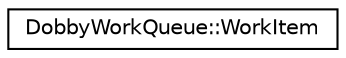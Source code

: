 digraph "Graphical Class Hierarchy"
{
 // LATEX_PDF_SIZE
  edge [fontname="Helvetica",fontsize="10",labelfontname="Helvetica",labelfontsize="10"];
  node [fontname="Helvetica",fontsize="10",shape=record];
  rankdir="LR";
  Node0 [label="DobbyWorkQueue::WorkItem",height=0.2,width=0.4,color="black", fillcolor="white", style="filled",URL="$structDobbyWorkQueue_1_1WorkItem.html",tooltip=" "];
}
